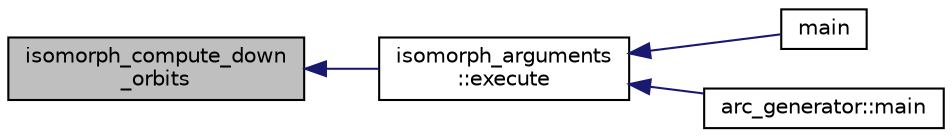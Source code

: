 digraph "isomorph_compute_down_orbits"
{
  edge [fontname="Helvetica",fontsize="10",labelfontname="Helvetica",labelfontsize="10"];
  node [fontname="Helvetica",fontsize="10",shape=record];
  rankdir="LR";
  Node2054 [label="isomorph_compute_down\l_orbits",height=0.2,width=0.4,color="black", fillcolor="grey75", style="filled", fontcolor="black"];
  Node2054 -> Node2055 [dir="back",color="midnightblue",fontsize="10",style="solid",fontname="Helvetica"];
  Node2055 [label="isomorph_arguments\l::execute",height=0.2,width=0.4,color="black", fillcolor="white", style="filled",URL="$d5/de4/classisomorph__arguments.html#aa85e472d14906abdd5672dc66027583e"];
  Node2055 -> Node2056 [dir="back",color="midnightblue",fontsize="10",style="solid",fontname="Helvetica"];
  Node2056 [label="main",height=0.2,width=0.4,color="black", fillcolor="white", style="filled",URL="$d1/d5e/blt__main_8_c.html#a217dbf8b442f20279ea00b898af96f52"];
  Node2055 -> Node2057 [dir="back",color="midnightblue",fontsize="10",style="solid",fontname="Helvetica"];
  Node2057 [label="arc_generator::main",height=0.2,width=0.4,color="black", fillcolor="white", style="filled",URL="$d4/d21/classarc__generator.html#ad80140b51b165dad1fe6ab232be7829a"];
}
